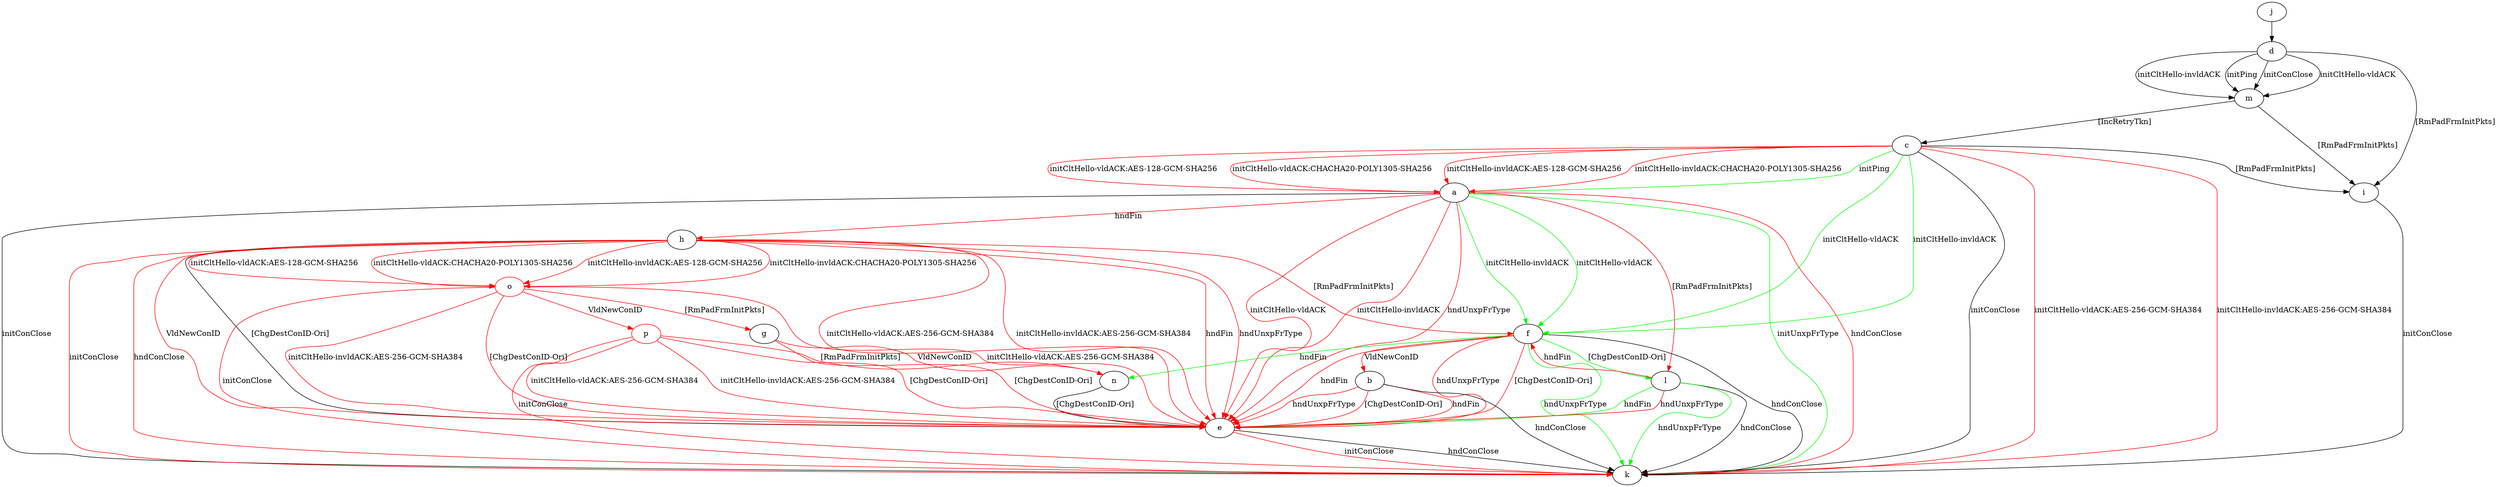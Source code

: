 digraph "" {
	a -> e	[key=0,
		color=red,
		label="initCltHello-vldACK "];
	a -> e	[key=1,
		color=red,
		label="initCltHello-invldACK "];
	a -> e	[key=2,
		color=red,
		label="hndUnxpFrType "];
	a -> f	[key=0,
		color=green,
		label="initCltHello-vldACK "];
	a -> f	[key=1,
		color=green,
		label="initCltHello-invldACK "];
	a -> h	[key=0,
		color=red,
		label="hndFin "];
	a -> k	[key=0,
		label="initConClose "];
	a -> k	[key=1,
		color=green,
		label="initUnxpFrType "];
	a -> k	[key=2,
		color=red,
		label="hndConClose "];
	a -> l	[key=0,
		color=red,
		label="[RmPadFrmInitPkts] "];
	b -> e	[key=0,
		color=red,
		label="hndFin "];
	b -> e	[key=1,
		color=red,
		label="hndUnxpFrType "];
	b -> e	[key=2,
		color=red,
		label="[ChgDestConID-Ori] "];
	b -> k	[key=0,
		label="hndConClose "];
	c -> a	[key=0,
		color=green,
		label="initPing "];
	c -> a	[key=1,
		color=red,
		label="initCltHello-vldACK:AES-128-GCM-SHA256 "];
	c -> a	[key=2,
		color=red,
		label="initCltHello-vldACK:CHACHA20-POLY1305-SHA256 "];
	c -> a	[key=3,
		color=red,
		label="initCltHello-invldACK:AES-128-GCM-SHA256 "];
	c -> a	[key=4,
		color=red,
		label="initCltHello-invldACK:CHACHA20-POLY1305-SHA256 "];
	c -> f	[key=0,
		color=green,
		label="initCltHello-vldACK "];
	c -> f	[key=1,
		color=green,
		label="initCltHello-invldACK "];
	c -> i	[key=0,
		label="[RmPadFrmInitPkts] "];
	c -> k	[key=0,
		label="initConClose "];
	c -> k	[key=1,
		color=red,
		label="initCltHello-vldACK:AES-256-GCM-SHA384 "];
	c -> k	[key=2,
		color=red,
		label="initCltHello-invldACK:AES-256-GCM-SHA384 "];
	d -> i	[key=0,
		label="[RmPadFrmInitPkts] "];
	d -> m	[key=0,
		label="initPing "];
	d -> m	[key=1,
		label="initConClose "];
	d -> m	[key=2,
		label="initCltHello-vldACK "];
	d -> m	[key=3,
		label="initCltHello-invldACK "];
	e -> k	[key=0,
		label="hndConClose "];
	e -> k	[key=1,
		color=red,
		label="initConClose "];
	f -> b	[key=0,
		color=red,
		label="VldNewConID "];
	f -> e	[key=0,
		color=red,
		label="hndFin "];
	f -> e	[key=1,
		color=red,
		label="hndUnxpFrType "];
	f -> e	[key=2,
		color=red,
		label="[ChgDestConID-Ori] "];
	f -> k	[key=0,
		label="hndConClose "];
	f -> k	[key=1,
		color=green,
		label="hndUnxpFrType "];
	f -> l	[key=0,
		color=green,
		label="[ChgDestConID-Ori] "];
	f -> n	[key=0,
		color=green,
		label="hndFin "];
	g -> e	[key=0,
		color=red,
		label="[ChgDestConID-Ori] "];
	g -> n	[key=0,
		color=red,
		label="VldNewConID "];
	h -> e	[key=0,
		label="[ChgDestConID-Ori] "];
	h -> e	[key=1,
		color=red,
		label="initCltHello-vldACK:AES-256-GCM-SHA384 "];
	h -> e	[key=2,
		color=red,
		label="initCltHello-invldACK:AES-256-GCM-SHA384 "];
	h -> e	[key=3,
		color=red,
		label="hndFin "];
	h -> e	[key=4,
		color=red,
		label="hndUnxpFrType "];
	h -> e	[key=5,
		color=red,
		label="VldNewConID "];
	h -> f	[key=0,
		color=red,
		label="[RmPadFrmInitPkts] "];
	h -> k	[key=0,
		color=red,
		label="initConClose "];
	h -> k	[key=1,
		color=red,
		label="hndConClose "];
	o	[color=red];
	h -> o	[key=0,
		color=red,
		label="initCltHello-vldACK:AES-128-GCM-SHA256 "];
	h -> o	[key=1,
		color=red,
		label="initCltHello-vldACK:CHACHA20-POLY1305-SHA256 "];
	h -> o	[key=2,
		color=red,
		label="initCltHello-invldACK:AES-128-GCM-SHA256 "];
	h -> o	[key=3,
		color=red,
		label="initCltHello-invldACK:CHACHA20-POLY1305-SHA256 "];
	i -> k	[key=0,
		label="initConClose "];
	j -> d	[key=0];
	l -> e	[key=0,
		color=green,
		label="hndFin "];
	l -> e	[key=1,
		color=red,
		label="hndUnxpFrType "];
	l -> f	[key=0,
		color=red,
		label="hndFin "];
	l -> k	[key=0,
		label="hndConClose "];
	l -> k	[key=1,
		color=green,
		label="hndUnxpFrType "];
	m -> c	[key=0,
		label="[IncRetryTkn] "];
	m -> i	[key=0,
		label="[RmPadFrmInitPkts] "];
	n -> e	[key=0,
		label="[ChgDestConID-Ori] "];
	o -> e	[key=0,
		color=red,
		label="initCltHello-vldACK:AES-256-GCM-SHA384 "];
	o -> e	[key=1,
		color=red,
		label="initCltHello-invldACK:AES-256-GCM-SHA384 "];
	o -> e	[key=2,
		color=red,
		label="[ChgDestConID-Ori] "];
	o -> g	[key=0,
		color=red,
		label="[RmPadFrmInitPkts] "];
	o -> k	[key=0,
		color=red,
		label="initConClose "];
	p	[color=red];
	o -> p	[key=0,
		color=red,
		label="VldNewConID "];
	p -> e	[key=0,
		color=red,
		label="initCltHello-vldACK:AES-256-GCM-SHA384 "];
	p -> e	[key=1,
		color=red,
		label="initCltHello-invldACK:AES-256-GCM-SHA384 "];
	p -> e	[key=2,
		color=red,
		label="[ChgDestConID-Ori] "];
	p -> k	[key=0,
		color=red,
		label="initConClose "];
	p -> n	[key=0,
		color=red,
		label="[RmPadFrmInitPkts] "];
}
